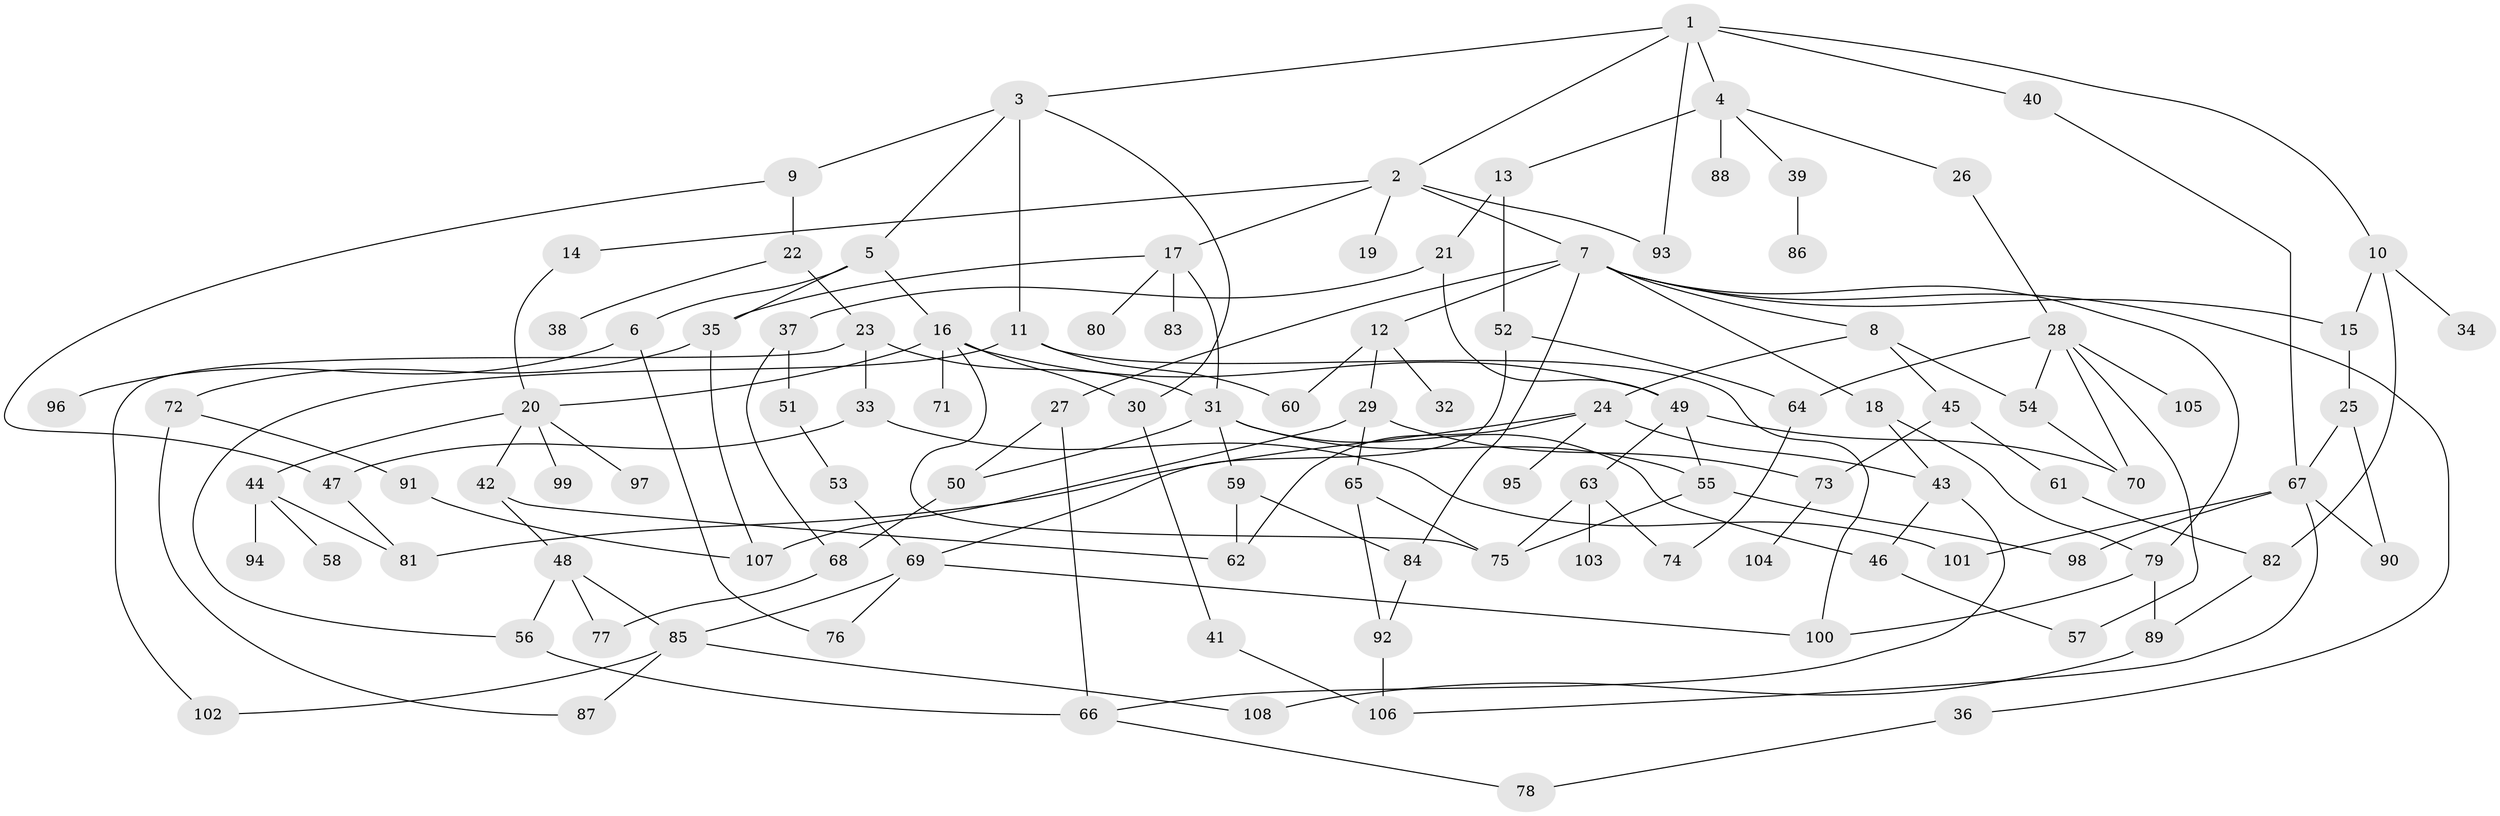 // Generated by graph-tools (version 1.1) at 2025/25/03/09/25 03:25:25]
// undirected, 108 vertices, 161 edges
graph export_dot {
graph [start="1"]
  node [color=gray90,style=filled];
  1;
  2;
  3;
  4;
  5;
  6;
  7;
  8;
  9;
  10;
  11;
  12;
  13;
  14;
  15;
  16;
  17;
  18;
  19;
  20;
  21;
  22;
  23;
  24;
  25;
  26;
  27;
  28;
  29;
  30;
  31;
  32;
  33;
  34;
  35;
  36;
  37;
  38;
  39;
  40;
  41;
  42;
  43;
  44;
  45;
  46;
  47;
  48;
  49;
  50;
  51;
  52;
  53;
  54;
  55;
  56;
  57;
  58;
  59;
  60;
  61;
  62;
  63;
  64;
  65;
  66;
  67;
  68;
  69;
  70;
  71;
  72;
  73;
  74;
  75;
  76;
  77;
  78;
  79;
  80;
  81;
  82;
  83;
  84;
  85;
  86;
  87;
  88;
  89;
  90;
  91;
  92;
  93;
  94;
  95;
  96;
  97;
  98;
  99;
  100;
  101;
  102;
  103;
  104;
  105;
  106;
  107;
  108;
  1 -- 2;
  1 -- 3;
  1 -- 4;
  1 -- 10;
  1 -- 40;
  1 -- 93;
  2 -- 7;
  2 -- 14;
  2 -- 17;
  2 -- 19;
  2 -- 93;
  3 -- 5;
  3 -- 9;
  3 -- 11;
  3 -- 30;
  4 -- 13;
  4 -- 26;
  4 -- 39;
  4 -- 88;
  5 -- 6;
  5 -- 16;
  5 -- 35;
  6 -- 96;
  6 -- 76;
  7 -- 8;
  7 -- 12;
  7 -- 18;
  7 -- 27;
  7 -- 36;
  7 -- 79;
  7 -- 84;
  7 -- 15;
  8 -- 24;
  8 -- 45;
  8 -- 54;
  9 -- 22;
  9 -- 47;
  10 -- 15;
  10 -- 34;
  10 -- 82;
  11 -- 56;
  11 -- 60;
  11 -- 100;
  12 -- 29;
  12 -- 32;
  12 -- 60;
  13 -- 21;
  13 -- 52;
  14 -- 20;
  15 -- 25;
  16 -- 30;
  16 -- 71;
  16 -- 75;
  16 -- 49;
  16 -- 20;
  17 -- 80;
  17 -- 83;
  17 -- 35;
  17 -- 31;
  18 -- 43;
  18 -- 79;
  20 -- 42;
  20 -- 44;
  20 -- 97;
  20 -- 99;
  21 -- 37;
  21 -- 49;
  22 -- 23;
  22 -- 38;
  23 -- 31;
  23 -- 33;
  23 -- 102;
  24 -- 43;
  24 -- 95;
  24 -- 81;
  24 -- 62;
  25 -- 90;
  25 -- 67;
  26 -- 28;
  27 -- 66;
  27 -- 50;
  28 -- 54;
  28 -- 57;
  28 -- 105;
  28 -- 64;
  28 -- 70;
  29 -- 65;
  29 -- 107;
  29 -- 73;
  30 -- 41;
  31 -- 50;
  31 -- 59;
  31 -- 55;
  31 -- 46;
  33 -- 47;
  33 -- 101;
  35 -- 72;
  35 -- 107;
  36 -- 78;
  37 -- 51;
  37 -- 68;
  39 -- 86;
  40 -- 67;
  41 -- 106;
  42 -- 48;
  42 -- 62;
  43 -- 46;
  43 -- 66;
  44 -- 58;
  44 -- 81;
  44 -- 94;
  45 -- 61;
  45 -- 73;
  46 -- 57;
  47 -- 81;
  48 -- 56;
  48 -- 77;
  48 -- 85;
  49 -- 55;
  49 -- 63;
  49 -- 70;
  50 -- 68;
  51 -- 53;
  52 -- 64;
  52 -- 69;
  53 -- 69;
  54 -- 70;
  55 -- 75;
  55 -- 98;
  56 -- 66;
  59 -- 84;
  59 -- 62;
  61 -- 82;
  63 -- 74;
  63 -- 75;
  63 -- 103;
  64 -- 74;
  65 -- 92;
  65 -- 75;
  66 -- 78;
  67 -- 98;
  67 -- 106;
  67 -- 101;
  67 -- 90;
  68 -- 77;
  69 -- 76;
  69 -- 85;
  69 -- 100;
  72 -- 91;
  72 -- 87;
  73 -- 104;
  79 -- 89;
  79 -- 100;
  82 -- 89;
  84 -- 92;
  85 -- 87;
  85 -- 102;
  85 -- 108;
  89 -- 108;
  91 -- 107;
  92 -- 106;
}
